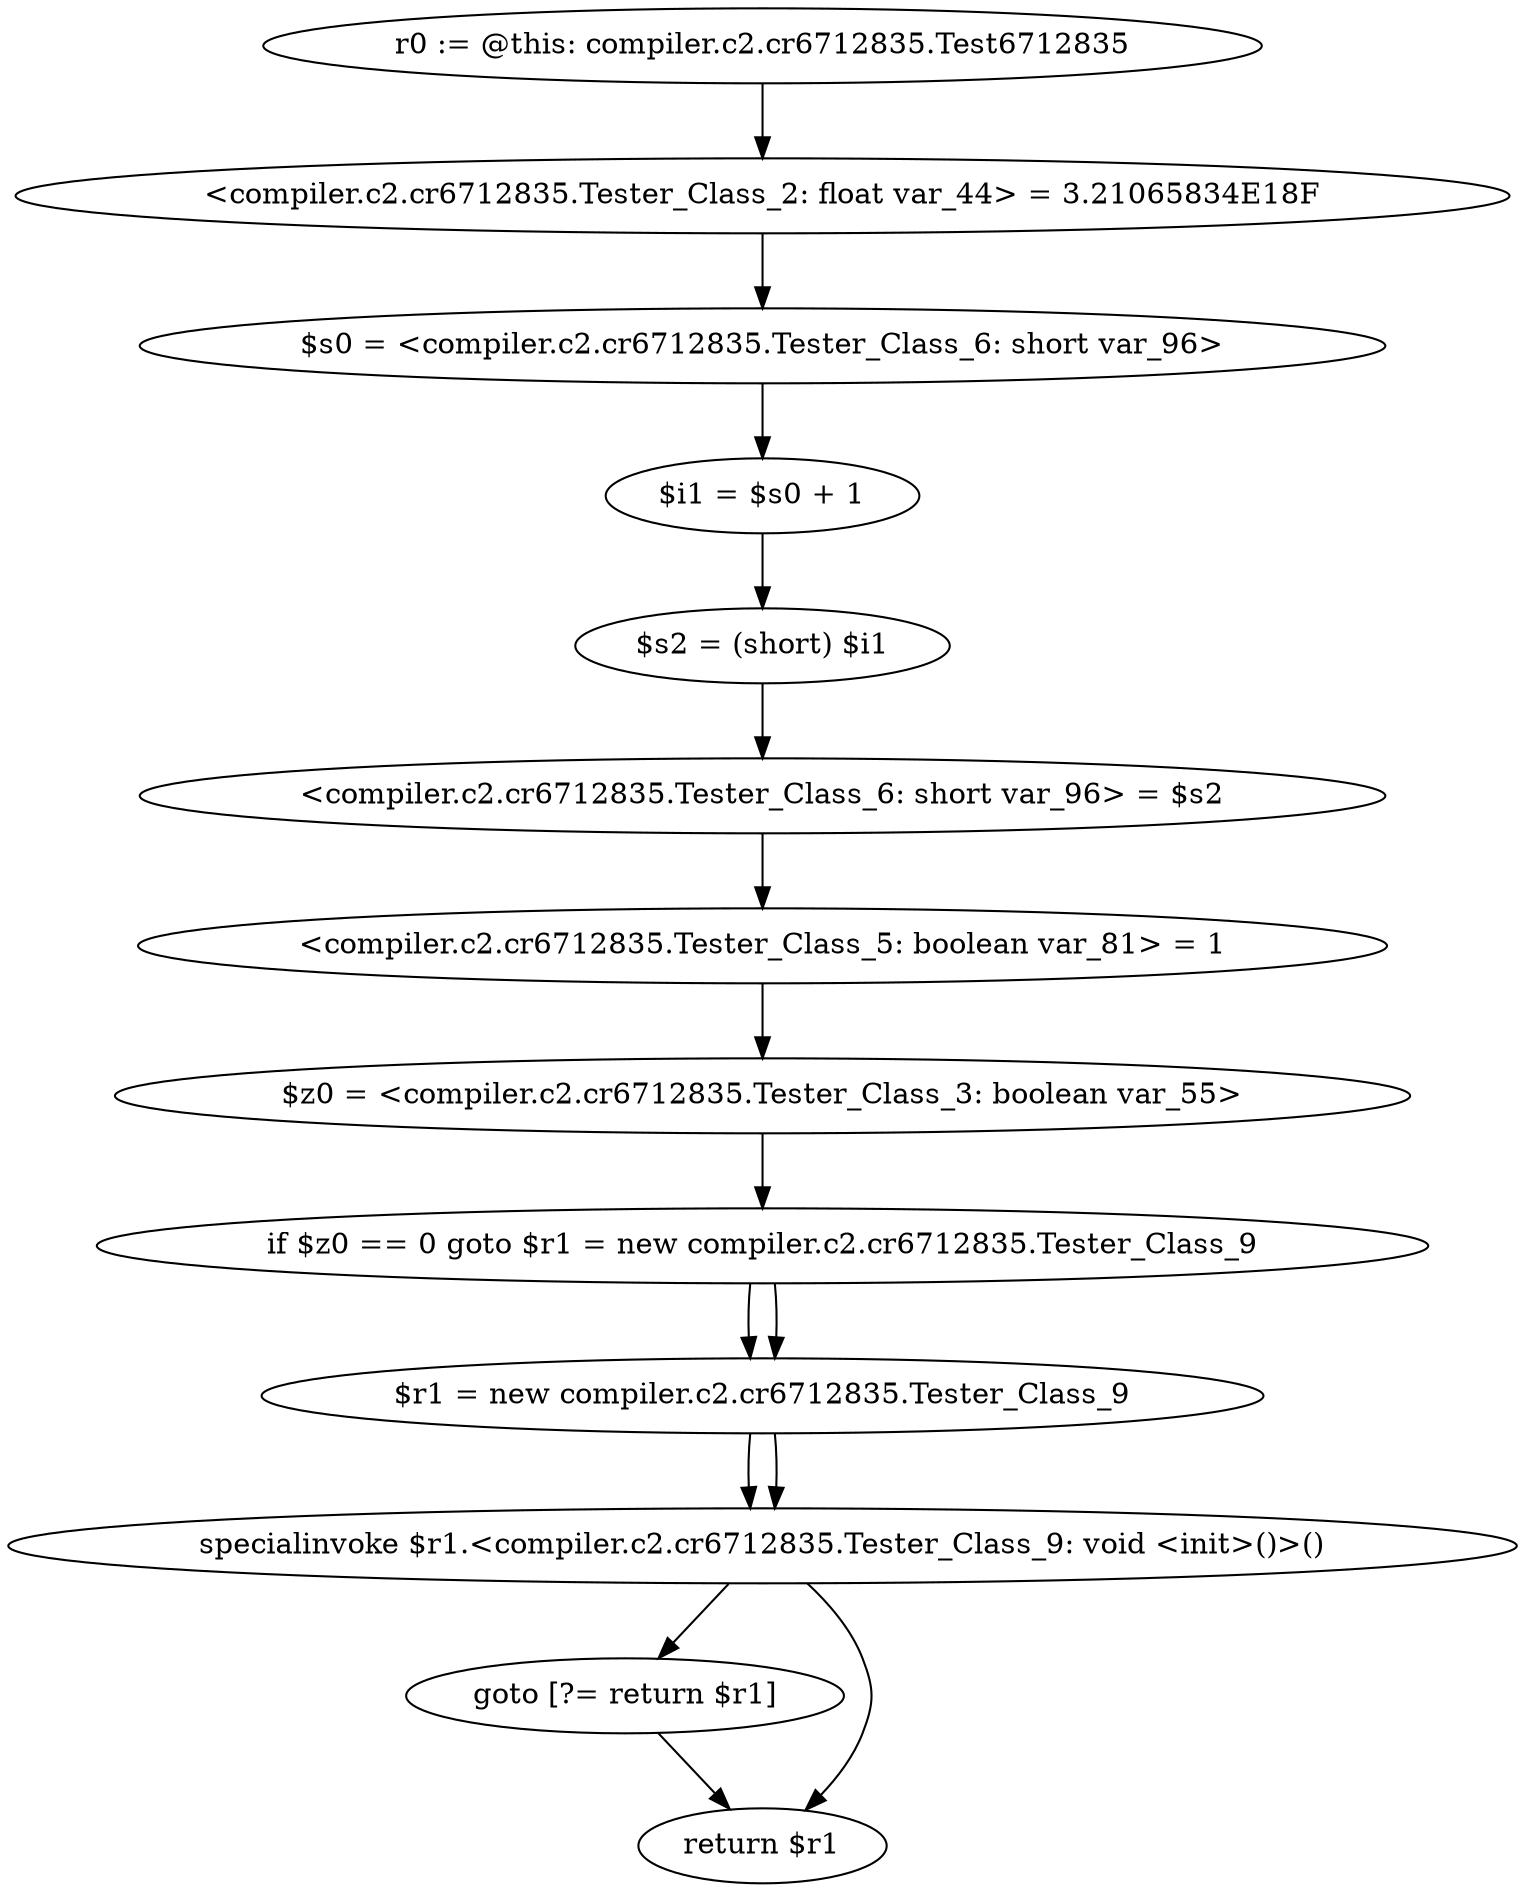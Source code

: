 digraph "unitGraph" {
    "r0 := @this: compiler.c2.cr6712835.Test6712835"
    "<compiler.c2.cr6712835.Tester_Class_2: float var_44> = 3.21065834E18F"
    "$s0 = <compiler.c2.cr6712835.Tester_Class_6: short var_96>"
    "$i1 = $s0 + 1"
    "$s2 = (short) $i1"
    "<compiler.c2.cr6712835.Tester_Class_6: short var_96> = $s2"
    "<compiler.c2.cr6712835.Tester_Class_5: boolean var_81> = 1"
    "$z0 = <compiler.c2.cr6712835.Tester_Class_3: boolean var_55>"
    "if $z0 == 0 goto $r1 = new compiler.c2.cr6712835.Tester_Class_9"
    "$r1 = new compiler.c2.cr6712835.Tester_Class_9"
    "specialinvoke $r1.<compiler.c2.cr6712835.Tester_Class_9: void <init>()>()"
    "goto [?= return $r1]"
    "return $r1"
    "r0 := @this: compiler.c2.cr6712835.Test6712835"->"<compiler.c2.cr6712835.Tester_Class_2: float var_44> = 3.21065834E18F";
    "<compiler.c2.cr6712835.Tester_Class_2: float var_44> = 3.21065834E18F"->"$s0 = <compiler.c2.cr6712835.Tester_Class_6: short var_96>";
    "$s0 = <compiler.c2.cr6712835.Tester_Class_6: short var_96>"->"$i1 = $s0 + 1";
    "$i1 = $s0 + 1"->"$s2 = (short) $i1";
    "$s2 = (short) $i1"->"<compiler.c2.cr6712835.Tester_Class_6: short var_96> = $s2";
    "<compiler.c2.cr6712835.Tester_Class_6: short var_96> = $s2"->"<compiler.c2.cr6712835.Tester_Class_5: boolean var_81> = 1";
    "<compiler.c2.cr6712835.Tester_Class_5: boolean var_81> = 1"->"$z0 = <compiler.c2.cr6712835.Tester_Class_3: boolean var_55>";
    "$z0 = <compiler.c2.cr6712835.Tester_Class_3: boolean var_55>"->"if $z0 == 0 goto $r1 = new compiler.c2.cr6712835.Tester_Class_9";
    "if $z0 == 0 goto $r1 = new compiler.c2.cr6712835.Tester_Class_9"->"$r1 = new compiler.c2.cr6712835.Tester_Class_9";
    "if $z0 == 0 goto $r1 = new compiler.c2.cr6712835.Tester_Class_9"->"$r1 = new compiler.c2.cr6712835.Tester_Class_9";
    "$r1 = new compiler.c2.cr6712835.Tester_Class_9"->"specialinvoke $r1.<compiler.c2.cr6712835.Tester_Class_9: void <init>()>()";
    "specialinvoke $r1.<compiler.c2.cr6712835.Tester_Class_9: void <init>()>()"->"goto [?= return $r1]";
    "goto [?= return $r1]"->"return $r1";
    "$r1 = new compiler.c2.cr6712835.Tester_Class_9"->"specialinvoke $r1.<compiler.c2.cr6712835.Tester_Class_9: void <init>()>()";
    "specialinvoke $r1.<compiler.c2.cr6712835.Tester_Class_9: void <init>()>()"->"return $r1";
}
